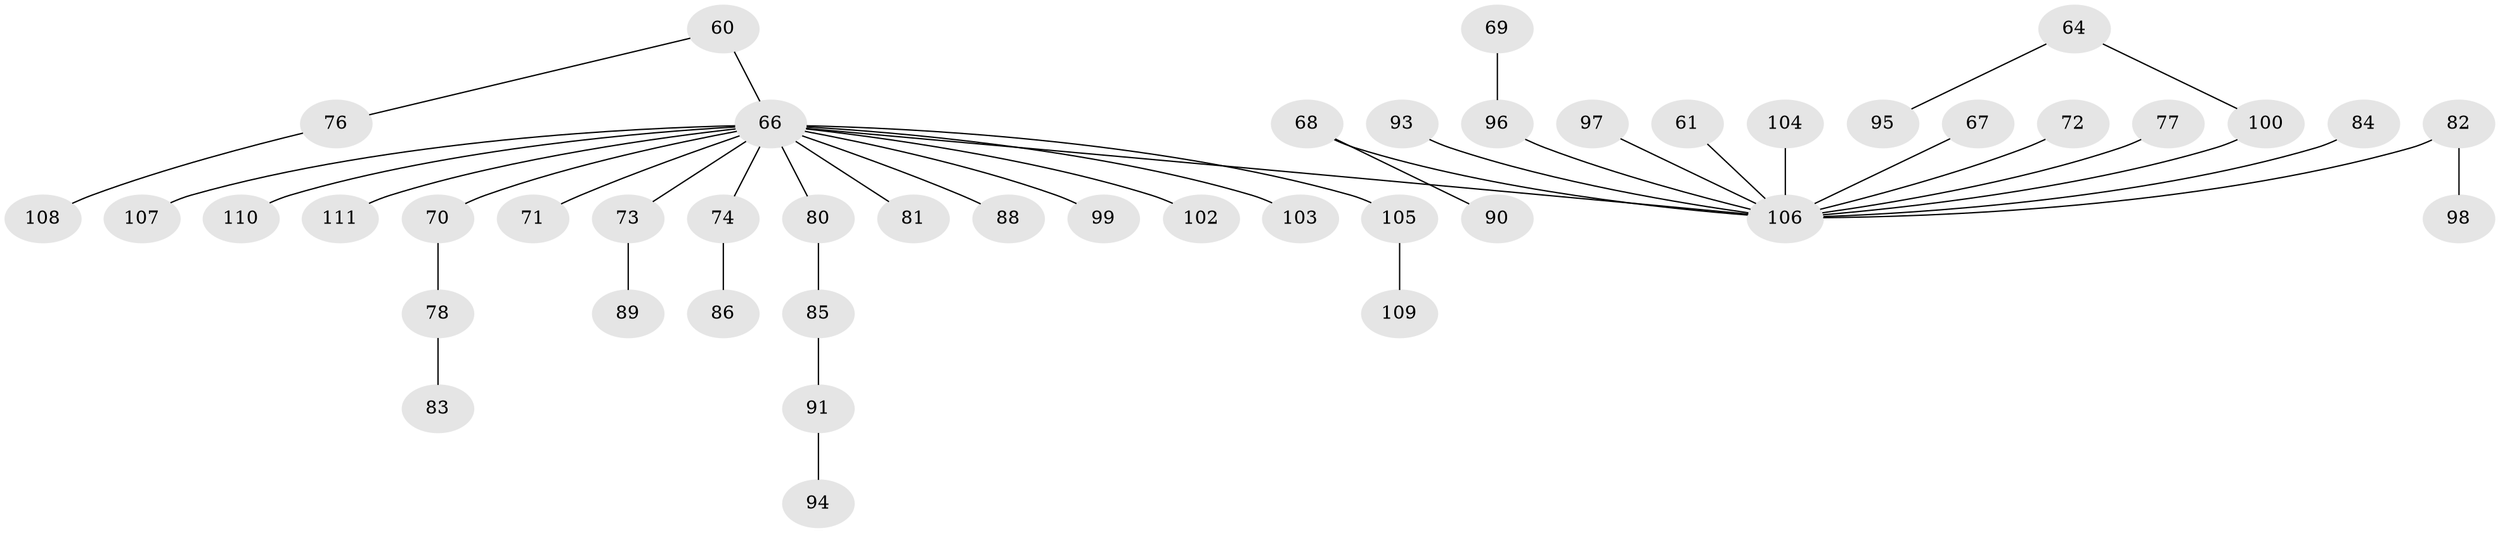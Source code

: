 // original degree distribution, {6: 0.02702702702702703, 5: 0.02702702702702703, 4: 0.07207207207207207, 3: 0.0990990990990991, 2: 0.32432432432432434, 1: 0.45045045045045046}
// Generated by graph-tools (version 1.1) at 2025/56/03/04/25 21:56:19]
// undirected, 44 vertices, 43 edges
graph export_dot {
graph [start="1"]
  node [color=gray90,style=filled];
  60;
  61;
  64 [super="+52+55"];
  66 [super="+3+10+34+39+40+44+59+45+46+50+58"];
  67;
  68;
  69;
  70;
  71;
  72;
  73;
  74 [super="+24+51"];
  76;
  77;
  78;
  80;
  81;
  82;
  83;
  84;
  85;
  86;
  88;
  89;
  90;
  91;
  93;
  94;
  95;
  96 [super="+62"];
  97;
  98;
  99;
  100 [super="+21+47+75+87"];
  102;
  103;
  104;
  105 [super="+79+92"];
  106 [super="+29+31+54+65+101"];
  107;
  108;
  109;
  110;
  111;
  60 -- 76;
  60 -- 66;
  61 -- 106;
  64 -- 100;
  64 -- 95;
  66 -- 107;
  66 -- 103;
  66 -- 99;
  66 -- 71;
  66 -- 73;
  66 -- 110;
  66 -- 80;
  66 -- 105;
  66 -- 74;
  66 -- 70;
  66 -- 88;
  66 -- 81;
  66 -- 111;
  66 -- 106;
  66 -- 102;
  67 -- 106;
  68 -- 90;
  68 -- 106;
  69 -- 96;
  70 -- 78;
  72 -- 106;
  73 -- 89;
  74 -- 86;
  76 -- 108;
  77 -- 106;
  78 -- 83;
  80 -- 85;
  82 -- 98;
  82 -- 106;
  84 -- 106;
  85 -- 91;
  91 -- 94;
  93 -- 106;
  96 -- 106;
  97 -- 106;
  100 -- 106;
  104 -- 106;
  105 -- 109;
}
